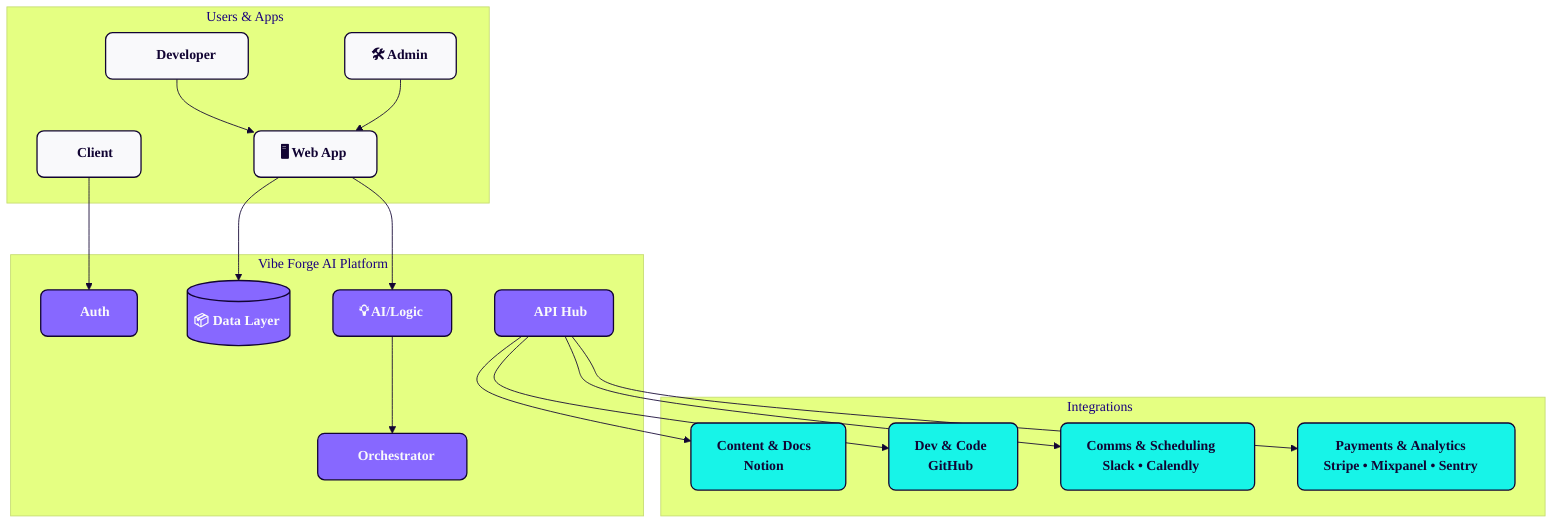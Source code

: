 %%{init: {"theme":"base","themeVariables":{"fontFamily":"Manrope, Inter, system-ui, -apple-system, Segoe UI, Roboto, Arial, sans-serif","primaryColor":"#8768FF","primaryBorderColor":"#120433","primaryTextColor":"#120433","lineColor":"#120433","background":"#F9F9FB"},"flowchart":{"curve":"basis","htmlLabels":true,"nodeSpacing":50,"rankSpacing":60}}}%%
flowchart TD
  %% Users & Apps
  subgraph Users & Apps
    User[👤 Client]
    Dev[👩‍💻 Developer]
    Admin[🛠️ Admin]
    Dashboard[🖥️ Web App]
  end

  %% Platform Core (Vibe Forge AI)
  subgraph Vibe Forge AI Platform
    Auth[🔐 Auth]
    Data[(📦 Data Layer)]
    Logic[💡 AI/Logic]
    API[🔗 API Hub]
    Orchestrator[🤖 Orchestrator]
  end

  %% Integration Buckets
  subgraph Integrations
    Docs[Content & Docs\nNotion]
    DevOps[Dev & Code\nGitHub]
    Comms[Comms & Scheduling\nSlack • Calendly]
    Pay[Payments & Analytics\nStripe • Mixpanel • Sentry]
  end

  User --> Auth
  Dev --> Dashboard
  Admin --> Dashboard
  Dashboard --> Logic
  Dashboard --> Data

  Logic --> Orchestrator
  API --> Docs
  API --> DevOps
  API --> Comms
  API --> Pay

  classDef input fill:#F9F9FB,stroke:#120433,color:#120433,stroke-width:1.5px,rx:8,ry:8,font-weight:600
  classDef engine fill:#8768FF,stroke:#120433,color:#F9F9FB,stroke-width:1.5px,rx:8,ry:8,font-weight:600
  classDef mult fill:#17F4E8,stroke:#120433,color:#120433,stroke-width:1.5px,rx:8,ry:8,font-weight:600
  classDef out fill:#120433,stroke:#8768FF,color:#F9F9FB,stroke-width:1.5px,rx:8,ry:8,font-weight:600

  class User,Dev,Admin,Dashboard input
  class Auth,Data,Logic,API,Orchestrator engine
  class Docs,DevOps,Comms,Pay mult